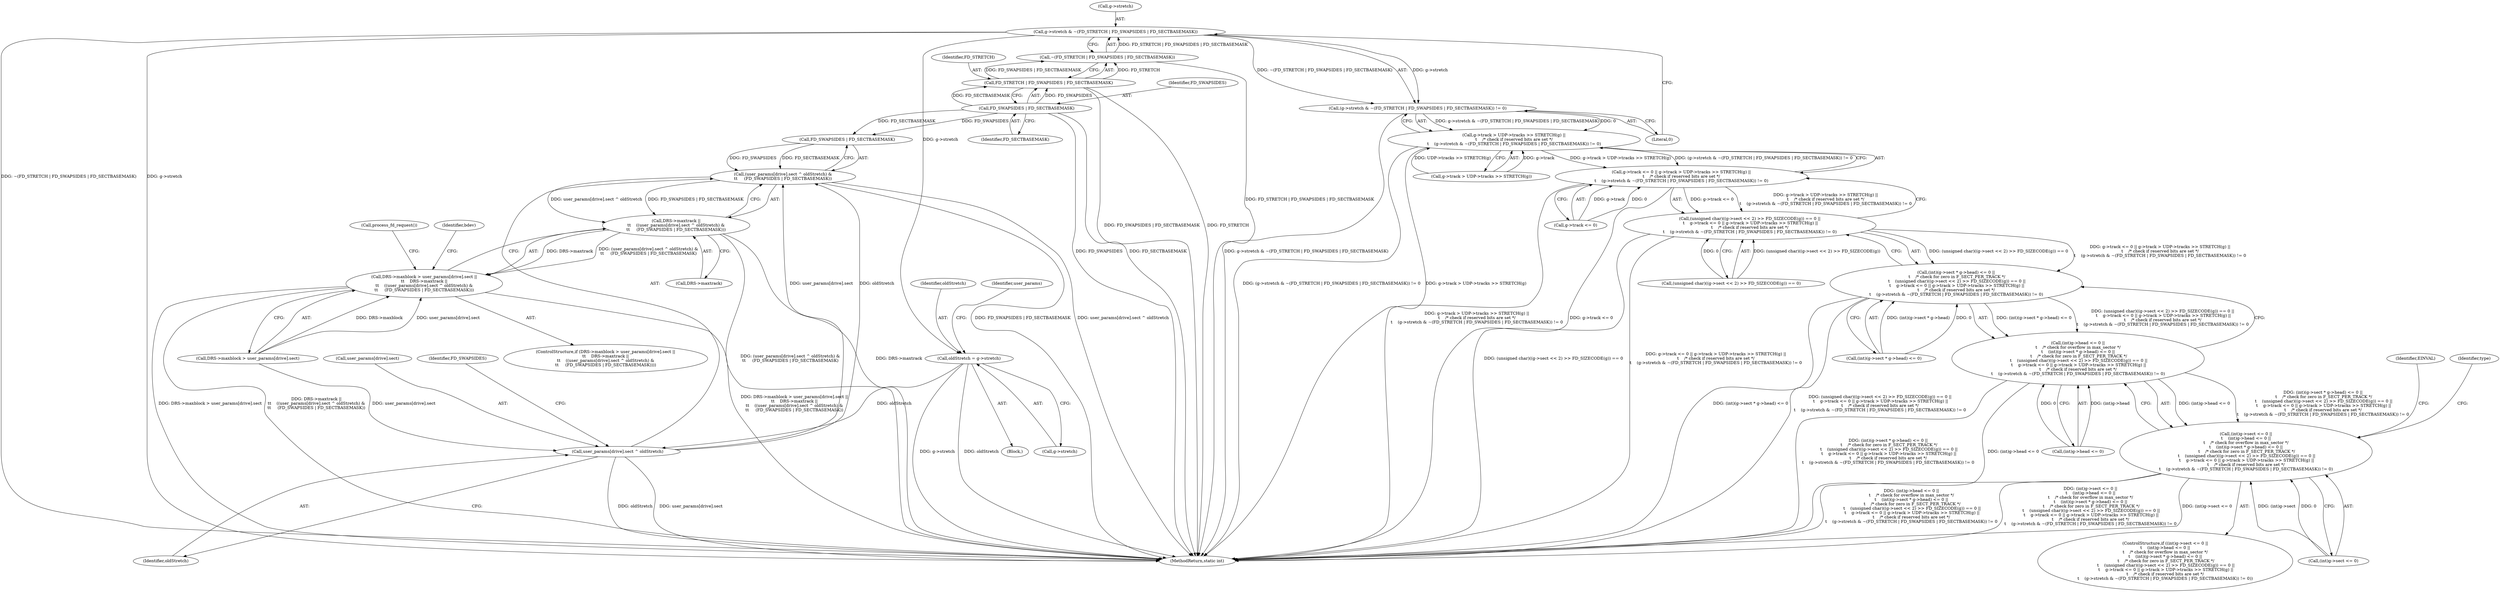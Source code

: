 digraph "0_linux_da99466ac243f15fbba65bd261bfc75ffa1532b6@pointer" {
"1000174" [label="(Call,g->stretch & ~(FD_STRETCH | FD_SWAPSIDES | FD_SECTBASEMASK))"];
"1000178" [label="(Call,~(FD_STRETCH | FD_SWAPSIDES | FD_SECTBASEMASK))"];
"1000179" [label="(Call,FD_STRETCH | FD_SWAPSIDES | FD_SECTBASEMASK)"];
"1000181" [label="(Call,FD_SWAPSIDES | FD_SECTBASEMASK)"];
"1000173" [label="(Call,(g->stretch & ~(FD_STRETCH | FD_SWAPSIDES | FD_SECTBASEMASK)) != 0)"];
"1000162" [label="(Call,g->track > UDP->tracks >> STRETCH(g) ||\n\t    /* check if reserved bits are set */\n\t    (g->stretch & ~(FD_STRETCH | FD_SWAPSIDES | FD_SECTBASEMASK)) != 0)"];
"1000156" [label="(Call,g->track <= 0 || g->track > UDP->tracks >> STRETCH(g) ||\n\t    /* check if reserved bits are set */\n\t    (g->stretch & ~(FD_STRETCH | FD_SWAPSIDES | FD_SECTBASEMASK)) != 0)"];
"1000143" [label="(Call,(unsigned char)((g->sect << 2) >> FD_SIZECODE(g)) == 0 ||\n \t    g->track <= 0 || g->track > UDP->tracks >> STRETCH(g) ||\n\t    /* check if reserved bits are set */\n\t    (g->stretch & ~(FD_STRETCH | FD_SWAPSIDES | FD_SECTBASEMASK)) != 0)"];
"1000131" [label="(Call,(int)(g->sect * g->head) <= 0 ||\n \t    /* check for zero in F_SECT_PER_TRACK */\n \t    (unsigned char)((g->sect << 2) >> FD_SIZECODE(g)) == 0 ||\n \t    g->track <= 0 || g->track > UDP->tracks >> STRETCH(g) ||\n\t    /* check if reserved bits are set */\n\t    (g->stretch & ~(FD_STRETCH | FD_SWAPSIDES | FD_SECTBASEMASK)) != 0)"];
"1000123" [label="(Call,(int)g->head <= 0 ||\n\t    /* check for overflow in max_sector */\n\t    (int)(g->sect * g->head) <= 0 ||\n \t    /* check for zero in F_SECT_PER_TRACK */\n \t    (unsigned char)((g->sect << 2) >> FD_SIZECODE(g)) == 0 ||\n \t    g->track <= 0 || g->track > UDP->tracks >> STRETCH(g) ||\n\t    /* check if reserved bits are set */\n\t    (g->stretch & ~(FD_STRETCH | FD_SWAPSIDES | FD_SECTBASEMASK)) != 0)"];
"1000115" [label="(Call,(int)g->sect <= 0 ||\n\t    (int)g->head <= 0 ||\n\t    /* check for overflow in max_sector */\n\t    (int)(g->sect * g->head) <= 0 ||\n \t    /* check for zero in F_SECT_PER_TRACK */\n \t    (unsigned char)((g->sect << 2) >> FD_SIZECODE(g)) == 0 ||\n \t    g->track <= 0 || g->track > UDP->tracks >> STRETCH(g) ||\n\t    /* check if reserved bits are set */\n\t    (g->stretch & ~(FD_STRETCH | FD_SWAPSIDES | FD_SECTBASEMASK)) != 0)"];
"1000316" [label="(Call,oldStretch = g->stretch)"];
"1000387" [label="(Call,user_params[drive].sect ^ oldStretch)"];
"1000386" [label="(Call,(user_params[drive].sect ^ oldStretch) &\n\t\t     (FD_SWAPSIDES | FD_SECTBASEMASK))"];
"1000382" [label="(Call,DRS->maxtrack ||\n\t\t    ((user_params[drive].sect ^ oldStretch) &\n\t\t     (FD_SWAPSIDES | FD_SECTBASEMASK)))"];
"1000372" [label="(Call,DRS->maxblock > user_params[drive].sect ||\n\t\t    DRS->maxtrack ||\n\t\t    ((user_params[drive].sect ^ oldStretch) &\n\t\t     (FD_SWAPSIDES | FD_SECTBASEMASK)))"];
"1000403" [label="(MethodReturn,static int)"];
"1000124" [label="(Call,(int)g->head <= 0)"];
"1000318" [label="(Call,g->stretch)"];
"1000316" [label="(Call,oldStretch = g->stretch)"];
"1000372" [label="(Call,DRS->maxblock > user_params[drive].sect ||\n\t\t    DRS->maxtrack ||\n\t\t    ((user_params[drive].sect ^ oldStretch) &\n\t\t     (FD_SWAPSIDES | FD_SECTBASEMASK)))"];
"1000162" [label="(Call,g->track > UDP->tracks >> STRETCH(g) ||\n\t    /* check if reserved bits are set */\n\t    (g->stretch & ~(FD_STRETCH | FD_SWAPSIDES | FD_SECTBASEMASK)) != 0)"];
"1000394" [label="(Call,FD_SWAPSIDES | FD_SECTBASEMASK)"];
"1000156" [label="(Call,g->track <= 0 || g->track > UDP->tracks >> STRETCH(g) ||\n\t    /* check if reserved bits are set */\n\t    (g->stretch & ~(FD_STRETCH | FD_SWAPSIDES | FD_SECTBASEMASK)) != 0)"];
"1000387" [label="(Call,user_params[drive].sect ^ oldStretch)"];
"1000323" [label="(Identifier,user_params)"];
"1000184" [label="(Literal,0)"];
"1000317" [label="(Identifier,oldStretch)"];
"1000400" [label="(Call,process_fd_request())"];
"1000383" [label="(Call,DRS->maxtrack)"];
"1000180" [label="(Identifier,FD_STRETCH)"];
"1000189" [label="(Identifier,type)"];
"1000373" [label="(Call,DRS->maxblock > user_params[drive].sect)"];
"1000175" [label="(Call,g->stretch)"];
"1000178" [label="(Call,~(FD_STRETCH | FD_SWAPSIDES | FD_SECTBASEMASK))"];
"1000393" [label="(Identifier,oldStretch)"];
"1000157" [label="(Call,g->track <= 0)"];
"1000182" [label="(Identifier,FD_SWAPSIDES)"];
"1000388" [label="(Call,user_params[drive].sect)"];
"1000114" [label="(ControlStructure,if ((int)g->sect <= 0 ||\n\t    (int)g->head <= 0 ||\n\t    /* check for overflow in max_sector */\n\t    (int)(g->sect * g->head) <= 0 ||\n \t    /* check for zero in F_SECT_PER_TRACK */\n \t    (unsigned char)((g->sect << 2) >> FD_SIZECODE(g)) == 0 ||\n \t    g->track <= 0 || g->track > UDP->tracks >> STRETCH(g) ||\n\t    /* check if reserved bits are set */\n\t    (g->stretch & ~(FD_STRETCH | FD_SWAPSIDES | FD_SECTBASEMASK)) != 0))"];
"1000395" [label="(Identifier,FD_SWAPSIDES)"];
"1000163" [label="(Call,g->track > UDP->tracks >> STRETCH(g))"];
"1000143" [label="(Call,(unsigned char)((g->sect << 2) >> FD_SIZECODE(g)) == 0 ||\n \t    g->track <= 0 || g->track > UDP->tracks >> STRETCH(g) ||\n\t    /* check if reserved bits are set */\n\t    (g->stretch & ~(FD_STRETCH | FD_SWAPSIDES | FD_SECTBASEMASK)) != 0)"];
"1000174" [label="(Call,g->stretch & ~(FD_STRETCH | FD_SWAPSIDES | FD_SECTBASEMASK))"];
"1000115" [label="(Call,(int)g->sect <= 0 ||\n\t    (int)g->head <= 0 ||\n\t    /* check for overflow in max_sector */\n\t    (int)(g->sect * g->head) <= 0 ||\n \t    /* check for zero in F_SECT_PER_TRACK */\n \t    (unsigned char)((g->sect << 2) >> FD_SIZECODE(g)) == 0 ||\n \t    g->track <= 0 || g->track > UDP->tracks >> STRETCH(g) ||\n\t    /* check if reserved bits are set */\n\t    (g->stretch & ~(FD_STRETCH | FD_SWAPSIDES | FD_SECTBASEMASK)) != 0)"];
"1000371" [label="(ControlStructure,if (DRS->maxblock > user_params[drive].sect ||\n\t\t    DRS->maxtrack ||\n\t\t    ((user_params[drive].sect ^ oldStretch) &\n\t\t     (FD_SWAPSIDES | FD_SECTBASEMASK))))"];
"1000131" [label="(Call,(int)(g->sect * g->head) <= 0 ||\n \t    /* check for zero in F_SECT_PER_TRACK */\n \t    (unsigned char)((g->sect << 2) >> FD_SIZECODE(g)) == 0 ||\n \t    g->track <= 0 || g->track > UDP->tracks >> STRETCH(g) ||\n\t    /* check if reserved bits are set */\n\t    (g->stretch & ~(FD_STRETCH | FD_SWAPSIDES | FD_SECTBASEMASK)) != 0)"];
"1000132" [label="(Call,(int)(g->sect * g->head) <= 0)"];
"1000293" [label="(Block,)"];
"1000187" [label="(Identifier,EINVAL)"];
"1000123" [label="(Call,(int)g->head <= 0 ||\n\t    /* check for overflow in max_sector */\n\t    (int)(g->sect * g->head) <= 0 ||\n \t    /* check for zero in F_SECT_PER_TRACK */\n \t    (unsigned char)((g->sect << 2) >> FD_SIZECODE(g)) == 0 ||\n \t    g->track <= 0 || g->track > UDP->tracks >> STRETCH(g) ||\n\t    /* check if reserved bits are set */\n\t    (g->stretch & ~(FD_STRETCH | FD_SWAPSIDES | FD_SECTBASEMASK)) != 0)"];
"1000173" [label="(Call,(g->stretch & ~(FD_STRETCH | FD_SWAPSIDES | FD_SECTBASEMASK)) != 0)"];
"1000183" [label="(Identifier,FD_SECTBASEMASK)"];
"1000116" [label="(Call,(int)g->sect <= 0)"];
"1000179" [label="(Call,FD_STRETCH | FD_SWAPSIDES | FD_SECTBASEMASK)"];
"1000398" [label="(Identifier,bdev)"];
"1000386" [label="(Call,(user_params[drive].sect ^ oldStretch) &\n\t\t     (FD_SWAPSIDES | FD_SECTBASEMASK))"];
"1000382" [label="(Call,DRS->maxtrack ||\n\t\t    ((user_params[drive].sect ^ oldStretch) &\n\t\t     (FD_SWAPSIDES | FD_SECTBASEMASK)))"];
"1000181" [label="(Call,FD_SWAPSIDES | FD_SECTBASEMASK)"];
"1000144" [label="(Call,(unsigned char)((g->sect << 2) >> FD_SIZECODE(g)) == 0)"];
"1000174" -> "1000173"  [label="AST: "];
"1000174" -> "1000178"  [label="CFG: "];
"1000175" -> "1000174"  [label="AST: "];
"1000178" -> "1000174"  [label="AST: "];
"1000184" -> "1000174"  [label="CFG: "];
"1000174" -> "1000403"  [label="DDG: ~(FD_STRETCH | FD_SWAPSIDES | FD_SECTBASEMASK)"];
"1000174" -> "1000403"  [label="DDG: g->stretch"];
"1000174" -> "1000173"  [label="DDG: g->stretch"];
"1000174" -> "1000173"  [label="DDG: ~(FD_STRETCH | FD_SWAPSIDES | FD_SECTBASEMASK)"];
"1000178" -> "1000174"  [label="DDG: FD_STRETCH | FD_SWAPSIDES | FD_SECTBASEMASK"];
"1000174" -> "1000316"  [label="DDG: g->stretch"];
"1000178" -> "1000179"  [label="CFG: "];
"1000179" -> "1000178"  [label="AST: "];
"1000178" -> "1000403"  [label="DDG: FD_STRETCH | FD_SWAPSIDES | FD_SECTBASEMASK"];
"1000179" -> "1000178"  [label="DDG: FD_STRETCH"];
"1000179" -> "1000178"  [label="DDG: FD_SWAPSIDES | FD_SECTBASEMASK"];
"1000179" -> "1000181"  [label="CFG: "];
"1000180" -> "1000179"  [label="AST: "];
"1000181" -> "1000179"  [label="AST: "];
"1000179" -> "1000403"  [label="DDG: FD_SWAPSIDES | FD_SECTBASEMASK"];
"1000179" -> "1000403"  [label="DDG: FD_STRETCH"];
"1000181" -> "1000179"  [label="DDG: FD_SWAPSIDES"];
"1000181" -> "1000179"  [label="DDG: FD_SECTBASEMASK"];
"1000181" -> "1000183"  [label="CFG: "];
"1000182" -> "1000181"  [label="AST: "];
"1000183" -> "1000181"  [label="AST: "];
"1000181" -> "1000403"  [label="DDG: FD_SWAPSIDES"];
"1000181" -> "1000403"  [label="DDG: FD_SECTBASEMASK"];
"1000181" -> "1000394"  [label="DDG: FD_SWAPSIDES"];
"1000181" -> "1000394"  [label="DDG: FD_SECTBASEMASK"];
"1000173" -> "1000162"  [label="AST: "];
"1000173" -> "1000184"  [label="CFG: "];
"1000184" -> "1000173"  [label="AST: "];
"1000162" -> "1000173"  [label="CFG: "];
"1000173" -> "1000403"  [label="DDG: g->stretch & ~(FD_STRETCH | FD_SWAPSIDES | FD_SECTBASEMASK)"];
"1000173" -> "1000162"  [label="DDG: g->stretch & ~(FD_STRETCH | FD_SWAPSIDES | FD_SECTBASEMASK)"];
"1000173" -> "1000162"  [label="DDG: 0"];
"1000162" -> "1000156"  [label="AST: "];
"1000162" -> "1000163"  [label="CFG: "];
"1000163" -> "1000162"  [label="AST: "];
"1000156" -> "1000162"  [label="CFG: "];
"1000162" -> "1000403"  [label="DDG: (g->stretch & ~(FD_STRETCH | FD_SWAPSIDES | FD_SECTBASEMASK)) != 0"];
"1000162" -> "1000403"  [label="DDG: g->track > UDP->tracks >> STRETCH(g)"];
"1000162" -> "1000156"  [label="DDG: g->track > UDP->tracks >> STRETCH(g)"];
"1000162" -> "1000156"  [label="DDG: (g->stretch & ~(FD_STRETCH | FD_SWAPSIDES | FD_SECTBASEMASK)) != 0"];
"1000163" -> "1000162"  [label="DDG: g->track"];
"1000163" -> "1000162"  [label="DDG: UDP->tracks >> STRETCH(g)"];
"1000156" -> "1000143"  [label="AST: "];
"1000156" -> "1000157"  [label="CFG: "];
"1000157" -> "1000156"  [label="AST: "];
"1000143" -> "1000156"  [label="CFG: "];
"1000156" -> "1000403"  [label="DDG: g->track <= 0"];
"1000156" -> "1000403"  [label="DDG: g->track > UDP->tracks >> STRETCH(g) ||\n\t    /* check if reserved bits are set */\n\t    (g->stretch & ~(FD_STRETCH | FD_SWAPSIDES | FD_SECTBASEMASK)) != 0"];
"1000156" -> "1000143"  [label="DDG: g->track <= 0"];
"1000156" -> "1000143"  [label="DDG: g->track > UDP->tracks >> STRETCH(g) ||\n\t    /* check if reserved bits are set */\n\t    (g->stretch & ~(FD_STRETCH | FD_SWAPSIDES | FD_SECTBASEMASK)) != 0"];
"1000157" -> "1000156"  [label="DDG: g->track"];
"1000157" -> "1000156"  [label="DDG: 0"];
"1000143" -> "1000131"  [label="AST: "];
"1000143" -> "1000144"  [label="CFG: "];
"1000144" -> "1000143"  [label="AST: "];
"1000131" -> "1000143"  [label="CFG: "];
"1000143" -> "1000403"  [label="DDG: (unsigned char)((g->sect << 2) >> FD_SIZECODE(g)) == 0"];
"1000143" -> "1000403"  [label="DDG: g->track <= 0 || g->track > UDP->tracks >> STRETCH(g) ||\n\t    /* check if reserved bits are set */\n\t    (g->stretch & ~(FD_STRETCH | FD_SWAPSIDES | FD_SECTBASEMASK)) != 0"];
"1000143" -> "1000131"  [label="DDG: (unsigned char)((g->sect << 2) >> FD_SIZECODE(g)) == 0"];
"1000143" -> "1000131"  [label="DDG: g->track <= 0 || g->track > UDP->tracks >> STRETCH(g) ||\n\t    /* check if reserved bits are set */\n\t    (g->stretch & ~(FD_STRETCH | FD_SWAPSIDES | FD_SECTBASEMASK)) != 0"];
"1000144" -> "1000143"  [label="DDG: (unsigned char)((g->sect << 2) >> FD_SIZECODE(g))"];
"1000144" -> "1000143"  [label="DDG: 0"];
"1000131" -> "1000123"  [label="AST: "];
"1000131" -> "1000132"  [label="CFG: "];
"1000132" -> "1000131"  [label="AST: "];
"1000123" -> "1000131"  [label="CFG: "];
"1000131" -> "1000403"  [label="DDG: (int)(g->sect * g->head) <= 0"];
"1000131" -> "1000403"  [label="DDG: (unsigned char)((g->sect << 2) >> FD_SIZECODE(g)) == 0 ||\n \t    g->track <= 0 || g->track > UDP->tracks >> STRETCH(g) ||\n\t    /* check if reserved bits are set */\n\t    (g->stretch & ~(FD_STRETCH | FD_SWAPSIDES | FD_SECTBASEMASK)) != 0"];
"1000131" -> "1000123"  [label="DDG: (int)(g->sect * g->head) <= 0"];
"1000131" -> "1000123"  [label="DDG: (unsigned char)((g->sect << 2) >> FD_SIZECODE(g)) == 0 ||\n \t    g->track <= 0 || g->track > UDP->tracks >> STRETCH(g) ||\n\t    /* check if reserved bits are set */\n\t    (g->stretch & ~(FD_STRETCH | FD_SWAPSIDES | FD_SECTBASEMASK)) != 0"];
"1000132" -> "1000131"  [label="DDG: (int)(g->sect * g->head)"];
"1000132" -> "1000131"  [label="DDG: 0"];
"1000123" -> "1000115"  [label="AST: "];
"1000123" -> "1000124"  [label="CFG: "];
"1000124" -> "1000123"  [label="AST: "];
"1000115" -> "1000123"  [label="CFG: "];
"1000123" -> "1000403"  [label="DDG: (int)g->head <= 0"];
"1000123" -> "1000403"  [label="DDG: (int)(g->sect * g->head) <= 0 ||\n \t    /* check for zero in F_SECT_PER_TRACK */\n \t    (unsigned char)((g->sect << 2) >> FD_SIZECODE(g)) == 0 ||\n \t    g->track <= 0 || g->track > UDP->tracks >> STRETCH(g) ||\n\t    /* check if reserved bits are set */\n\t    (g->stretch & ~(FD_STRETCH | FD_SWAPSIDES | FD_SECTBASEMASK)) != 0"];
"1000123" -> "1000115"  [label="DDG: (int)g->head <= 0"];
"1000123" -> "1000115"  [label="DDG: (int)(g->sect * g->head) <= 0 ||\n \t    /* check for zero in F_SECT_PER_TRACK */\n \t    (unsigned char)((g->sect << 2) >> FD_SIZECODE(g)) == 0 ||\n \t    g->track <= 0 || g->track > UDP->tracks >> STRETCH(g) ||\n\t    /* check if reserved bits are set */\n\t    (g->stretch & ~(FD_STRETCH | FD_SWAPSIDES | FD_SECTBASEMASK)) != 0"];
"1000124" -> "1000123"  [label="DDG: (int)g->head"];
"1000124" -> "1000123"  [label="DDG: 0"];
"1000115" -> "1000114"  [label="AST: "];
"1000115" -> "1000116"  [label="CFG: "];
"1000116" -> "1000115"  [label="AST: "];
"1000187" -> "1000115"  [label="CFG: "];
"1000189" -> "1000115"  [label="CFG: "];
"1000115" -> "1000403"  [label="DDG: (int)g->head <= 0 ||\n\t    /* check for overflow in max_sector */\n\t    (int)(g->sect * g->head) <= 0 ||\n \t    /* check for zero in F_SECT_PER_TRACK */\n \t    (unsigned char)((g->sect << 2) >> FD_SIZECODE(g)) == 0 ||\n \t    g->track <= 0 || g->track > UDP->tracks >> STRETCH(g) ||\n\t    /* check if reserved bits are set */\n\t    (g->stretch & ~(FD_STRETCH | FD_SWAPSIDES | FD_SECTBASEMASK)) != 0"];
"1000115" -> "1000403"  [label="DDG: (int)g->sect <= 0 ||\n\t    (int)g->head <= 0 ||\n\t    /* check for overflow in max_sector */\n\t    (int)(g->sect * g->head) <= 0 ||\n \t    /* check for zero in F_SECT_PER_TRACK */\n \t    (unsigned char)((g->sect << 2) >> FD_SIZECODE(g)) == 0 ||\n \t    g->track <= 0 || g->track > UDP->tracks >> STRETCH(g) ||\n\t    /* check if reserved bits are set */\n\t    (g->stretch & ~(FD_STRETCH | FD_SWAPSIDES | FD_SECTBASEMASK)) != 0"];
"1000115" -> "1000403"  [label="DDG: (int)g->sect <= 0"];
"1000116" -> "1000115"  [label="DDG: (int)g->sect"];
"1000116" -> "1000115"  [label="DDG: 0"];
"1000316" -> "1000293"  [label="AST: "];
"1000316" -> "1000318"  [label="CFG: "];
"1000317" -> "1000316"  [label="AST: "];
"1000318" -> "1000316"  [label="AST: "];
"1000323" -> "1000316"  [label="CFG: "];
"1000316" -> "1000403"  [label="DDG: g->stretch"];
"1000316" -> "1000403"  [label="DDG: oldStretch"];
"1000316" -> "1000387"  [label="DDG: oldStretch"];
"1000387" -> "1000386"  [label="AST: "];
"1000387" -> "1000393"  [label="CFG: "];
"1000388" -> "1000387"  [label="AST: "];
"1000393" -> "1000387"  [label="AST: "];
"1000395" -> "1000387"  [label="CFG: "];
"1000387" -> "1000403"  [label="DDG: oldStretch"];
"1000387" -> "1000403"  [label="DDG: user_params[drive].sect"];
"1000387" -> "1000386"  [label="DDG: user_params[drive].sect"];
"1000387" -> "1000386"  [label="DDG: oldStretch"];
"1000373" -> "1000387"  [label="DDG: user_params[drive].sect"];
"1000386" -> "1000382"  [label="AST: "];
"1000386" -> "1000394"  [label="CFG: "];
"1000394" -> "1000386"  [label="AST: "];
"1000382" -> "1000386"  [label="CFG: "];
"1000386" -> "1000403"  [label="DDG: FD_SWAPSIDES | FD_SECTBASEMASK"];
"1000386" -> "1000403"  [label="DDG: user_params[drive].sect ^ oldStretch"];
"1000386" -> "1000382"  [label="DDG: user_params[drive].sect ^ oldStretch"];
"1000386" -> "1000382"  [label="DDG: FD_SWAPSIDES | FD_SECTBASEMASK"];
"1000394" -> "1000386"  [label="DDG: FD_SWAPSIDES"];
"1000394" -> "1000386"  [label="DDG: FD_SECTBASEMASK"];
"1000382" -> "1000372"  [label="AST: "];
"1000382" -> "1000383"  [label="CFG: "];
"1000383" -> "1000382"  [label="AST: "];
"1000372" -> "1000382"  [label="CFG: "];
"1000382" -> "1000403"  [label="DDG: DRS->maxtrack"];
"1000382" -> "1000403"  [label="DDG: (user_params[drive].sect ^ oldStretch) &\n\t\t     (FD_SWAPSIDES | FD_SECTBASEMASK)"];
"1000382" -> "1000372"  [label="DDG: DRS->maxtrack"];
"1000382" -> "1000372"  [label="DDG: (user_params[drive].sect ^ oldStretch) &\n\t\t     (FD_SWAPSIDES | FD_SECTBASEMASK)"];
"1000372" -> "1000371"  [label="AST: "];
"1000372" -> "1000373"  [label="CFG: "];
"1000373" -> "1000372"  [label="AST: "];
"1000398" -> "1000372"  [label="CFG: "];
"1000400" -> "1000372"  [label="CFG: "];
"1000372" -> "1000403"  [label="DDG: DRS->maxblock > user_params[drive].sect"];
"1000372" -> "1000403"  [label="DDG: DRS->maxtrack ||\n\t\t    ((user_params[drive].sect ^ oldStretch) &\n\t\t     (FD_SWAPSIDES | FD_SECTBASEMASK))"];
"1000372" -> "1000403"  [label="DDG: DRS->maxblock > user_params[drive].sect ||\n\t\t    DRS->maxtrack ||\n\t\t    ((user_params[drive].sect ^ oldStretch) &\n\t\t     (FD_SWAPSIDES | FD_SECTBASEMASK))"];
"1000373" -> "1000372"  [label="DDG: DRS->maxblock"];
"1000373" -> "1000372"  [label="DDG: user_params[drive].sect"];
}
